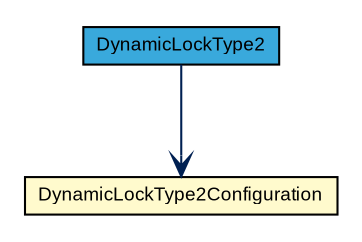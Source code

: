 #!/usr/local/bin/dot
#
# Class diagram 
# Generated by UMLGraph version R5_7_2-3-gee82a7 (http://www.umlgraph.org/)
#

digraph G {
	edge [fontname="arial",fontsize=10,labelfontname="arial",labelfontsize=10];
	node [fontname="arial",fontsize=10,shape=plaintext];
	nodesep=0.25;
	ranksep=0.5;
	// com.st.st25sdk.type2.DynamicLockType2Configuration
	c8734 [label=<<table title="com.st.st25sdk.type2.DynamicLockType2Configuration" border="0" cellborder="1" cellspacing="0" cellpadding="2" port="p" bgcolor="lemonChiffon" href="./DynamicLockType2Configuration.html">
		<tr><td><table border="0" cellspacing="0" cellpadding="1">
<tr><td align="center" balign="center"> DynamicLockType2Configuration </td></tr>
		</table></td></tr>
		</table>>, URL="./DynamicLockType2Configuration.html", fontname="arial", fontcolor="black", fontsize=9.0];
	// com.st.st25sdk.type2.DynamicLockType2
	c8735 [label=<<table title="com.st.st25sdk.type2.DynamicLockType2" border="0" cellborder="1" cellspacing="0" cellpadding="2" port="p" bgcolor="#39a9dc" href="./DynamicLockType2.html">
		<tr><td><table border="0" cellspacing="0" cellpadding="1">
<tr><td align="center" balign="center"> DynamicLockType2 </td></tr>
		</table></td></tr>
		</table>>, URL="./DynamicLockType2.html", fontname="arial", fontcolor="black", fontsize=9.0];
	// com.st.st25sdk.type2.DynamicLockType2 NAVASSOC com.st.st25sdk.type2.DynamicLockType2Configuration
	c8735:p -> c8734:p [taillabel="", label="", headlabel="", fontname="arial", fontcolor="#002052", fontsize=10.0, color="#002052", arrowhead=open];
}

